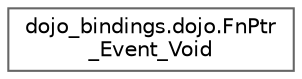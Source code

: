 digraph "Graphical Class Hierarchy"
{
 // LATEX_PDF_SIZE
  bgcolor="transparent";
  edge [fontname=Helvetica,fontsize=10,labelfontname=Helvetica,labelfontsize=10];
  node [fontname=Helvetica,fontsize=10,shape=box,height=0.2,width=0.4];
  rankdir="LR";
  Node0 [id="Node000000",label="dojo_bindings.dojo.FnPtr\l_Event_Void",height=0.2,width=0.4,color="grey40", fillcolor="white", style="filled",URL="$structdojo__bindings_1_1dojo_1_1_fn_ptr___event___void.html",tooltip=" "];
}
